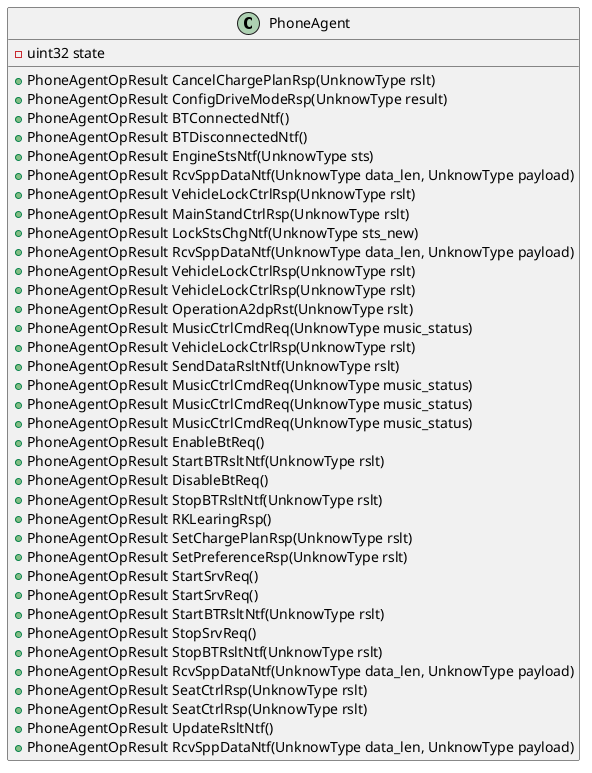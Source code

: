 @startuml



class PhoneAgent {
    + PhoneAgentOpResult CancelChargePlanRsp(UnknowType rslt)
    + PhoneAgentOpResult ConfigDriveModeRsp(UnknowType result)
    + PhoneAgentOpResult BTConnectedNtf()
    + PhoneAgentOpResult BTDisconnectedNtf()
    + PhoneAgentOpResult EngineStsNtf(UnknowType sts)
    + PhoneAgentOpResult RcvSppDataNtf(UnknowType data_len, UnknowType payload)
    + PhoneAgentOpResult VehicleLockCtrlRsp(UnknowType rslt)
    + PhoneAgentOpResult MainStandCtrlRsp(UnknowType rslt)
    + PhoneAgentOpResult LockStsChgNtf(UnknowType sts_new)
    + PhoneAgentOpResult RcvSppDataNtf(UnknowType data_len, UnknowType payload)
    + PhoneAgentOpResult VehicleLockCtrlRsp(UnknowType rslt)
    + PhoneAgentOpResult VehicleLockCtrlRsp(UnknowType rslt)
    + PhoneAgentOpResult OperationA2dpRst(UnknowType rslt)
    + PhoneAgentOpResult MusicCtrlCmdReq(UnknowType music_status)
    + PhoneAgentOpResult VehicleLockCtrlRsp(UnknowType rslt)
    + PhoneAgentOpResult SendDataRsltNtf(UnknowType rslt)
    + PhoneAgentOpResult MusicCtrlCmdReq(UnknowType music_status)
    + PhoneAgentOpResult MusicCtrlCmdReq(UnknowType music_status)
    + PhoneAgentOpResult MusicCtrlCmdReq(UnknowType music_status)
    + PhoneAgentOpResult EnableBtReq()
    + PhoneAgentOpResult StartBTRsltNtf(UnknowType rslt)
    + PhoneAgentOpResult DisableBtReq()
    + PhoneAgentOpResult StopBTRsltNtf(UnknowType rslt)
    + PhoneAgentOpResult RKLearingRsp()
    + PhoneAgentOpResult SetChargePlanRsp(UnknowType rslt)
    + PhoneAgentOpResult SetPreferenceRsp(UnknowType rslt)
    + PhoneAgentOpResult StartSrvReq()
    + PhoneAgentOpResult StartSrvReq()
    + PhoneAgentOpResult StartBTRsltNtf(UnknowType rslt)
    + PhoneAgentOpResult StopSrvReq()
    + PhoneAgentOpResult StopBTRsltNtf(UnknowType rslt)
    + PhoneAgentOpResult RcvSppDataNtf(UnknowType data_len, UnknowType payload)
    + PhoneAgentOpResult SeatCtrlRsp(UnknowType rslt)
    + PhoneAgentOpResult SeatCtrlRsp(UnknowType rslt)
    + PhoneAgentOpResult UpdateRsltNtf()
    + PhoneAgentOpResult RcvSppDataNtf(UnknowType data_len, UnknowType payload)
    - uint32 state
}


@enduml